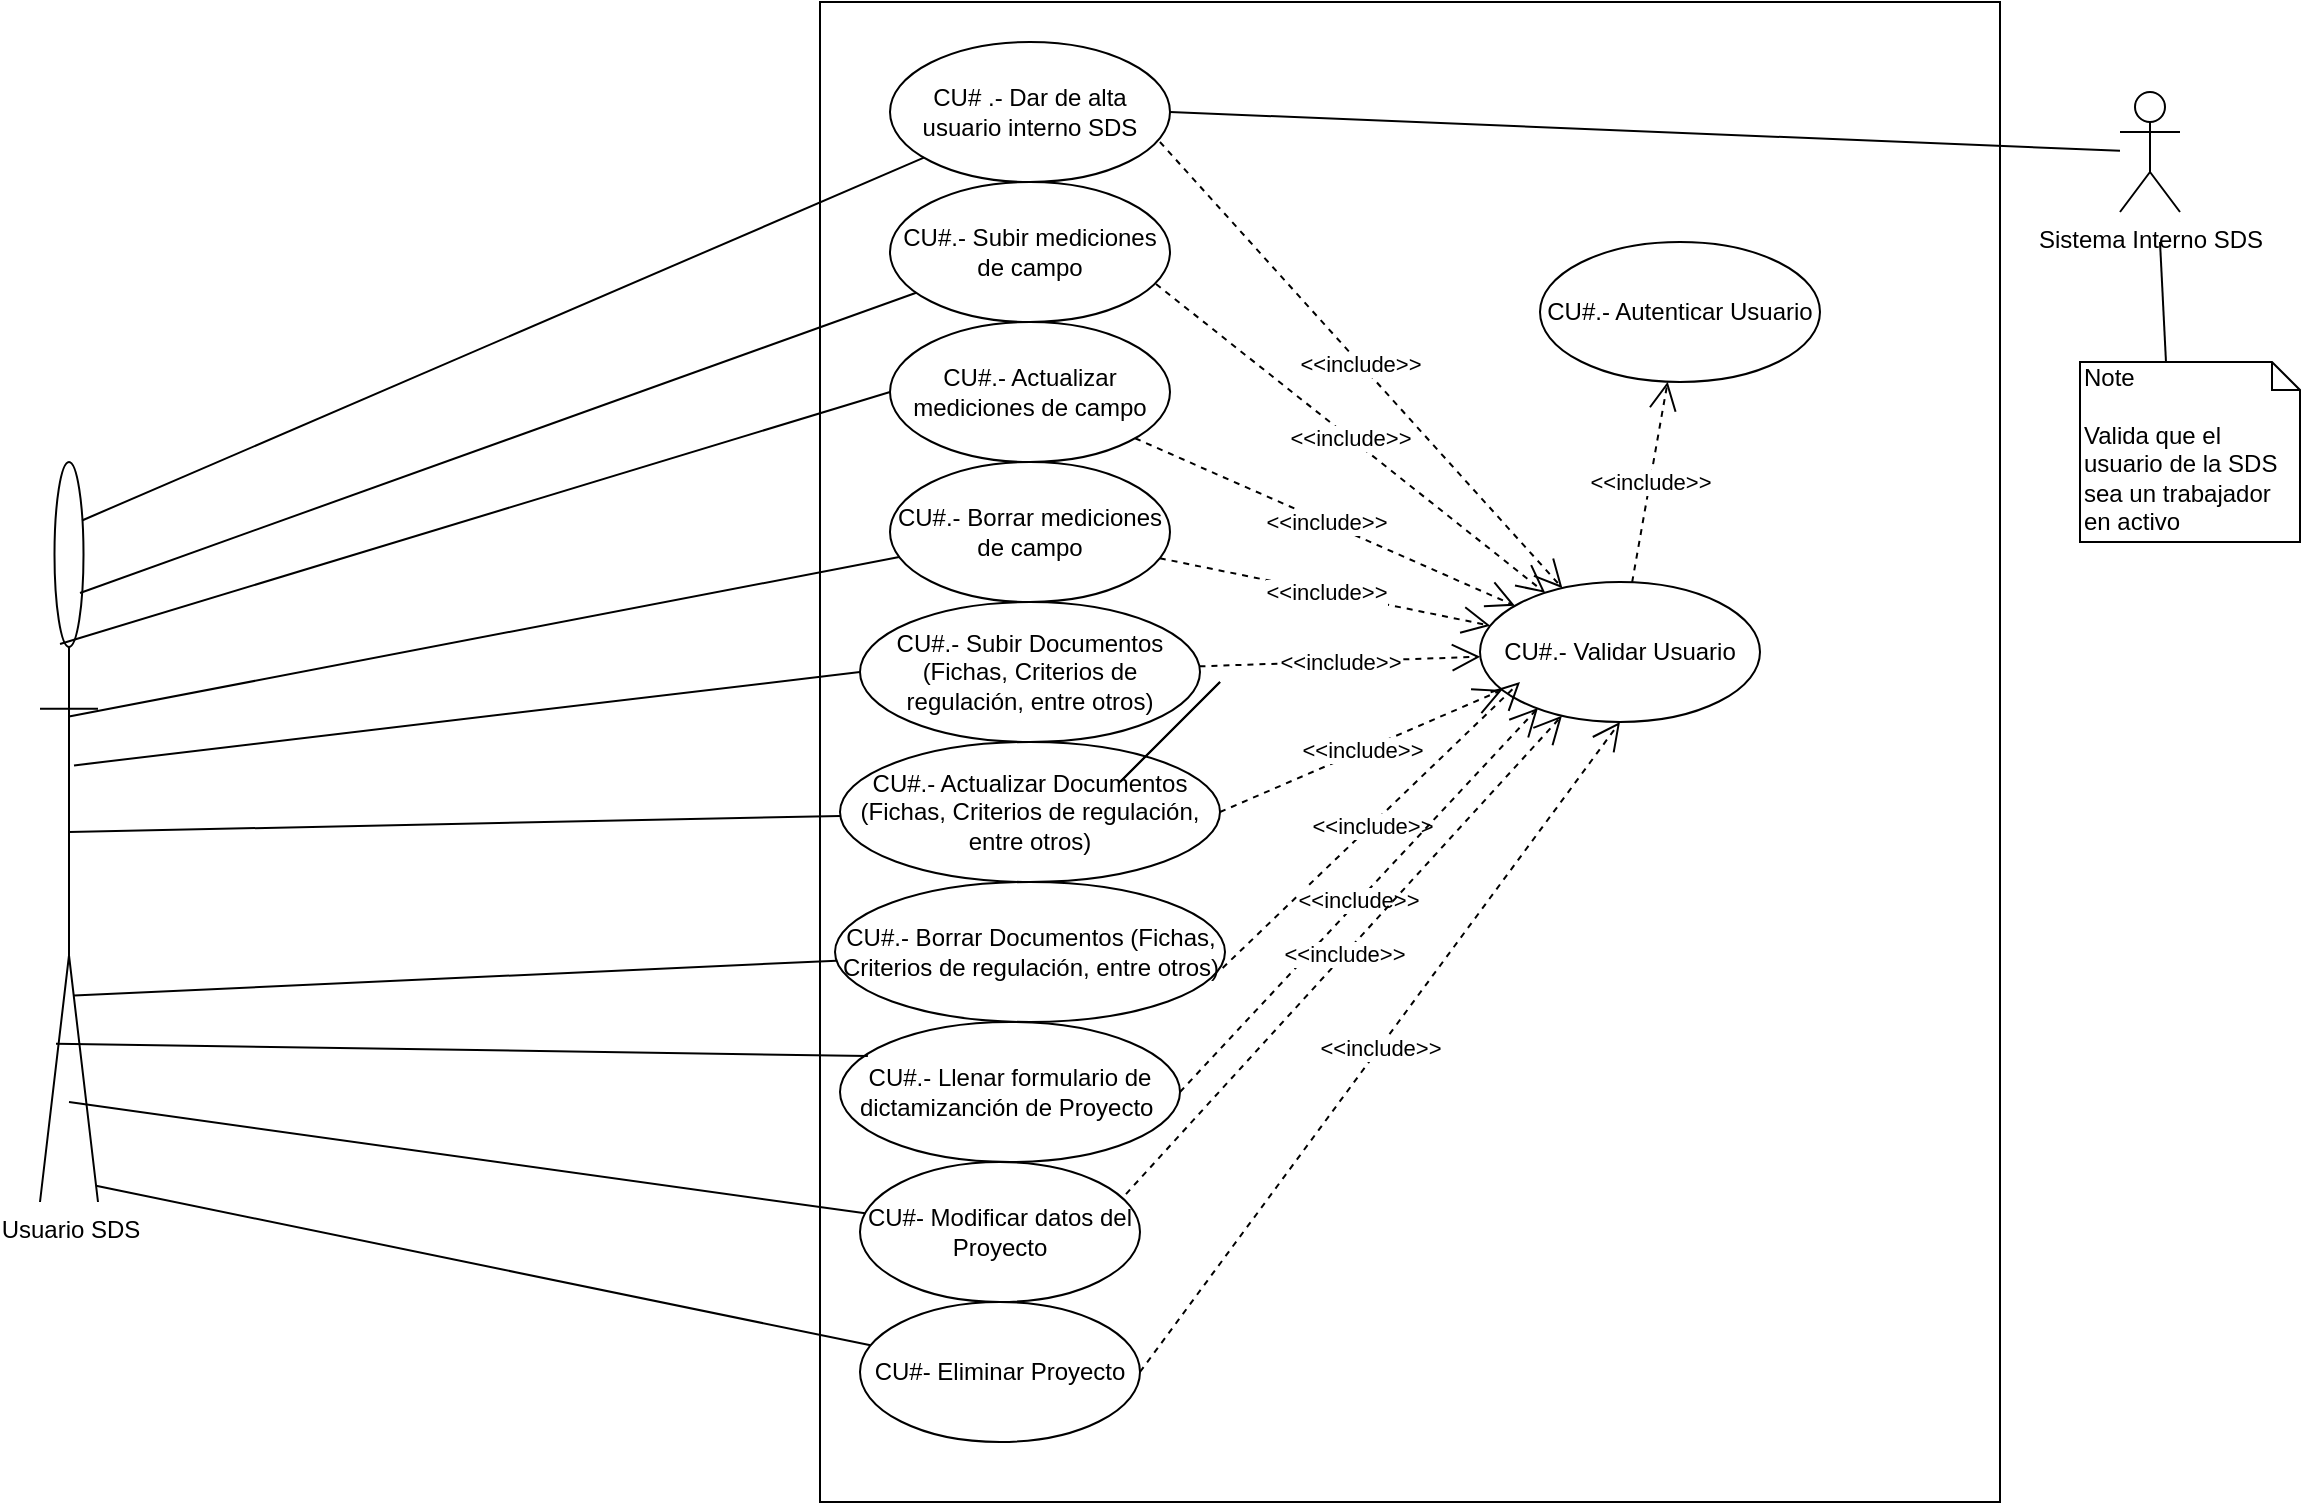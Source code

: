 <mxfile version="13.0.3" type="device"><diagram name="Page-1" id="e7e014a7-5840-1c2e-5031-d8a46d1fe8dd"><mxGraphModel dx="1422" dy="825" grid="1" gridSize="10" guides="1" tooltips="1" connect="1" arrows="1" fold="1" page="1" pageScale="1" pageWidth="1169" pageHeight="826" background="#ffffff" math="0" shadow="0"><root><mxCell id="0"/><mxCell id="1" parent="0"/><object label="Usuario SDS" id="qcaM_lAF0_7vFnAEi3oI-41"><mxCell style="shape=umlActor;verticalLabelPosition=bottom;labelBackgroundColor=#ffffff;verticalAlign=top;html=1;" parent="1" vertex="1"><mxGeometry x="20" y="290" width="29" height="370" as="geometry"/></mxCell></object><mxCell id="qcaM_lAF0_7vFnAEi3oI-56" value="" style="rounded=0;whiteSpace=wrap;html=1;" parent="1" vertex="1"><mxGeometry x="410" y="60" width="590" height="750" as="geometry"/></mxCell><mxCell id="qcaM_lAF0_7vFnAEi3oI-57" value="Sistema Interno SDS&lt;br&gt;" style="shape=umlActor;verticalLabelPosition=bottom;labelBackgroundColor=#ffffff;verticalAlign=top;html=1;" parent="1" vertex="1"><mxGeometry x="1060" y="105" width="30" height="60" as="geometry"/></mxCell><mxCell id="qcaM_lAF0_7vFnAEi3oI-62" value="CU# .- Dar de alta usuario interno SDS" style="ellipse;whiteSpace=wrap;html=1;" parent="1" vertex="1"><mxGeometry x="445" y="80" width="140" height="70" as="geometry"/></mxCell><mxCell id="qcaM_lAF0_7vFnAEi3oI-63" value="" style="endArrow=none;html=1;exitX=0.724;exitY=0.079;exitDx=0;exitDy=0;exitPerimeter=0;" parent="1" target="qcaM_lAF0_7vFnAEi3oI-62" edge="1" source="qcaM_lAF0_7vFnAEi3oI-41"><mxGeometry width="50" height="50" relative="1" as="geometry"><mxPoint x="230" y="150" as="sourcePoint"/><mxPoint x="300" y="140" as="targetPoint"/></mxGeometry></mxCell><mxCell id="qcaM_lAF0_7vFnAEi3oI-64" value="" style="endArrow=none;html=1;exitX=1;exitY=0.5;exitDx=0;exitDy=0;" parent="1" source="qcaM_lAF0_7vFnAEi3oI-62" target="qcaM_lAF0_7vFnAEi3oI-57" edge="1"><mxGeometry width="50" height="50" relative="1" as="geometry"><mxPoint x="780" y="165" as="sourcePoint"/><mxPoint x="930" y="147" as="targetPoint"/></mxGeometry></mxCell><mxCell id="qcaM_lAF0_7vFnAEi3oI-66" value="CU#.- Subir mediciones de campo" style="ellipse;whiteSpace=wrap;html=1;" parent="1" vertex="1"><mxGeometry x="445" y="150" width="140" height="70" as="geometry"/></mxCell><mxCell id="qcaM_lAF0_7vFnAEi3oI-67" value="CU#.- Actualizar mediciones de campo" style="ellipse;whiteSpace=wrap;html=1;" parent="1" vertex="1"><mxGeometry x="445" y="220" width="140" height="70" as="geometry"/></mxCell><mxCell id="qcaM_lAF0_7vFnAEi3oI-68" value="CU#.- Borrar mediciones de campo" style="ellipse;whiteSpace=wrap;html=1;" parent="1" vertex="1"><mxGeometry x="445" y="290" width="140" height="70" as="geometry"/></mxCell><mxCell id="qcaM_lAF0_7vFnAEi3oI-69" value="CU#.- Subir Documentos (Fichas, Criterios de regulación, entre otros)" style="ellipse;whiteSpace=wrap;html=1;" parent="1" vertex="1"><mxGeometry x="430" y="360" width="170" height="70" as="geometry"/></mxCell><mxCell id="qcaM_lAF0_7vFnAEi3oI-70" value="CU#.- Actualizar Documentos (Fichas, Criterios de regulación, entre otros)" style="ellipse;whiteSpace=wrap;html=1;" parent="1" vertex="1"><mxGeometry x="420" y="430" width="190" height="70" as="geometry"/></mxCell><mxCell id="qcaM_lAF0_7vFnAEi3oI-72" value="CU#.- Borrar Documentos (Fichas, Criterios de regulación, entre otros)" style="ellipse;whiteSpace=wrap;html=1;" parent="1" vertex="1"><mxGeometry x="417.5" y="500" width="195" height="70" as="geometry"/></mxCell><mxCell id="qcaM_lAF0_7vFnAEi3oI-74" value="CU#.- Validar Usuario" style="ellipse;whiteSpace=wrap;html=1;" parent="1" vertex="1"><mxGeometry x="740" y="350" width="140" height="70" as="geometry"/></mxCell><mxCell id="qcaM_lAF0_7vFnAEi3oI-75" value="CU#.- Autenticar Usuario" style="ellipse;whiteSpace=wrap;html=1;" parent="1" vertex="1"><mxGeometry x="770" y="180" width="140" height="70" as="geometry"/></mxCell><mxCell id="qcaM_lAF0_7vFnAEi3oI-77" value="&amp;lt;&amp;lt;include&amp;gt;&amp;gt;" style="endArrow=open;endSize=12;dashed=1;html=1;exitX=0.95;exitY=0.729;exitDx=0;exitDy=0;exitPerimeter=0;" parent="1" source="qcaM_lAF0_7vFnAEi3oI-66" target="qcaM_lAF0_7vFnAEi3oI-74" edge="1"><mxGeometry width="160" relative="1" as="geometry"><mxPoint x="585" y="207.5" as="sourcePoint"/><mxPoint x="680" y="208" as="targetPoint"/></mxGeometry></mxCell><mxCell id="qcaM_lAF0_7vFnAEi3oI-78" value="&amp;lt;&amp;lt;include&amp;gt;&amp;gt;" style="endArrow=open;endSize=12;dashed=1;html=1;" parent="1" source="qcaM_lAF0_7vFnAEi3oI-74" target="qcaM_lAF0_7vFnAEi3oI-75" edge="1"><mxGeometry width="160" relative="1" as="geometry"><mxPoint x="820" y="199.5" as="sourcePoint"/><mxPoint x="915" y="200" as="targetPoint"/></mxGeometry></mxCell><mxCell id="qcaM_lAF0_7vFnAEi3oI-80" value="&amp;lt;&amp;lt;include&amp;gt;&amp;gt;" style="endArrow=open;endSize=12;dashed=1;html=1;" parent="1" source="qcaM_lAF0_7vFnAEi3oI-67" target="qcaM_lAF0_7vFnAEi3oI-74" edge="1"><mxGeometry width="160" relative="1" as="geometry"><mxPoint x="595" y="217.5" as="sourcePoint"/><mxPoint x="690" y="218" as="targetPoint"/></mxGeometry></mxCell><mxCell id="qcaM_lAF0_7vFnAEi3oI-81" value="&amp;lt;&amp;lt;include&amp;gt;&amp;gt;" style="endArrow=open;endSize=12;dashed=1;html=1;" parent="1" source="qcaM_lAF0_7vFnAEi3oI-68" target="qcaM_lAF0_7vFnAEi3oI-74" edge="1"><mxGeometry width="160" relative="1" as="geometry"><mxPoint x="577.55" y="281.878" as="sourcePoint"/><mxPoint x="700" y="228" as="targetPoint"/></mxGeometry></mxCell><mxCell id="qcaM_lAF0_7vFnAEi3oI-82" value="&amp;lt;&amp;lt;include&amp;gt;&amp;gt;" style="endArrow=open;endSize=12;dashed=1;html=1;" parent="1" source="qcaM_lAF0_7vFnAEi3oI-69" target="qcaM_lAF0_7vFnAEi3oI-74" edge="1"><mxGeometry width="160" relative="1" as="geometry"><mxPoint x="587.55" y="291.878" as="sourcePoint"/><mxPoint x="710" y="238" as="targetPoint"/></mxGeometry></mxCell><mxCell id="qcaM_lAF0_7vFnAEi3oI-83" value="&amp;lt;&amp;lt;include&amp;gt;&amp;gt;" style="endArrow=open;endSize=12;dashed=1;html=1;exitX=1;exitY=0.5;exitDx=0;exitDy=0;entryX=0.079;entryY=0.771;entryDx=0;entryDy=0;entryPerimeter=0;" parent="1" source="qcaM_lAF0_7vFnAEi3oI-70" target="qcaM_lAF0_7vFnAEi3oI-74" edge="1"><mxGeometry width="160" relative="1" as="geometry"><mxPoint x="597.55" y="301.878" as="sourcePoint"/><mxPoint x="720" y="248" as="targetPoint"/></mxGeometry></mxCell><mxCell id="qcaM_lAF0_7vFnAEi3oI-84" value="&amp;lt;&amp;lt;include&amp;gt;&amp;gt;" style="endArrow=open;endSize=12;dashed=1;html=1;exitX=0.994;exitY=0.614;exitDx=0;exitDy=0;exitPerimeter=0;" parent="1" source="qcaM_lAF0_7vFnAEi3oI-72" edge="1"><mxGeometry width="160" relative="1" as="geometry"><mxPoint x="607.55" y="311.878" as="sourcePoint"/><mxPoint x="760" y="400" as="targetPoint"/></mxGeometry></mxCell><mxCell id="qcaM_lAF0_7vFnAEi3oI-86" value="&amp;lt;&amp;lt;include&amp;gt;&amp;gt;" style="endArrow=open;endSize=12;dashed=1;html=1;exitX=0.964;exitY=0.714;exitDx=0;exitDy=0;exitPerimeter=0;" parent="1" source="qcaM_lAF0_7vFnAEi3oI-62" target="qcaM_lAF0_7vFnAEi3oI-74" edge="1"><mxGeometry width="160" relative="1" as="geometry"><mxPoint x="570" y="134.02" as="sourcePoint"/><mxPoint x="757.451" y="281.982" as="targetPoint"/></mxGeometry></mxCell><mxCell id="qcaM_lAF0_7vFnAEi3oI-87" value="CU#.- Llenar formulario de dictamizanción de Proyecto&amp;nbsp;" style="ellipse;whiteSpace=wrap;html=1;" parent="1" vertex="1"><mxGeometry x="420" y="570" width="170" height="70" as="geometry"/></mxCell><mxCell id="qcaM_lAF0_7vFnAEi3oI-88" value="CU#- Modificar datos del Proyecto" style="ellipse;whiteSpace=wrap;html=1;" parent="1" vertex="1"><mxGeometry x="430" y="640" width="140" height="70" as="geometry"/></mxCell><mxCell id="qcaM_lAF0_7vFnAEi3oI-91" value="CU#- Eliminar Proyecto" style="ellipse;whiteSpace=wrap;html=1;" parent="1" vertex="1"><mxGeometry x="430" y="710" width="140" height="70" as="geometry"/></mxCell><mxCell id="qcaM_lAF0_7vFnAEi3oI-92" value="&amp;lt;&amp;lt;include&amp;gt;&amp;gt;" style="endArrow=open;endSize=12;dashed=1;html=1;exitX=1;exitY=0.5;exitDx=0;exitDy=0;entryX=0.207;entryY=0.9;entryDx=0;entryDy=0;entryPerimeter=0;" parent="1" source="qcaM_lAF0_7vFnAEi3oI-87" target="qcaM_lAF0_7vFnAEi3oI-74" edge="1"><mxGeometry width="160" relative="1" as="geometry"><mxPoint x="621.33" y="552.98" as="sourcePoint"/><mxPoint x="830" y="420" as="targetPoint"/></mxGeometry></mxCell><mxCell id="qcaM_lAF0_7vFnAEi3oI-93" value="&amp;lt;&amp;lt;include&amp;gt;&amp;gt;" style="endArrow=open;endSize=12;dashed=1;html=1;exitX=0.95;exitY=0.229;exitDx=0;exitDy=0;exitPerimeter=0;" parent="1" source="qcaM_lAF0_7vFnAEi3oI-88" target="qcaM_lAF0_7vFnAEi3oI-74" edge="1"><mxGeometry width="160" relative="1" as="geometry"><mxPoint x="600" y="615" as="sourcePoint"/><mxPoint x="778.98" y="423" as="targetPoint"/></mxGeometry></mxCell><mxCell id="qcaM_lAF0_7vFnAEi3oI-94" value="&amp;lt;&amp;lt;include&amp;gt;&amp;gt;" style="endArrow=open;endSize=12;dashed=1;html=1;exitX=1;exitY=0.5;exitDx=0;exitDy=0;entryX=0.5;entryY=1;entryDx=0;entryDy=0;" parent="1" source="qcaM_lAF0_7vFnAEi3oI-91" target="qcaM_lAF0_7vFnAEi3oI-74" edge="1"><mxGeometry width="160" relative="1" as="geometry"><mxPoint x="610" y="625" as="sourcePoint"/><mxPoint x="788.98" y="433" as="targetPoint"/></mxGeometry></mxCell><mxCell id="qcaM_lAF0_7vFnAEi3oI-95" value="Note&lt;br&gt;&lt;br&gt;Valida que el usuario de la SDS sea un trabajador en activo&lt;br&gt;" style="shape=note;whiteSpace=wrap;html=1;size=14;verticalAlign=top;align=left;spacingTop=-6;" parent="1" vertex="1"><mxGeometry x="1040" y="240" width="110" height="90" as="geometry"/></mxCell><mxCell id="qcaM_lAF0_7vFnAEi3oI-96" value="" style="endArrow=none;html=1;exitX=0;exitY=0;exitDx=43;exitDy=0;exitPerimeter=0;" parent="1" source="qcaM_lAF0_7vFnAEi3oI-95" edge="1"><mxGeometry width="50" height="50" relative="1" as="geometry"><mxPoint x="1030" y="230" as="sourcePoint"/><mxPoint x="1080" y="180" as="targetPoint"/><Array as="points"/></mxGeometry></mxCell><mxCell id="P68j6ORzhB87_hPK1uov-1" value="" style="endArrow=none;html=1;" edge="1" parent="1"><mxGeometry width="50" height="50" relative="1" as="geometry"><mxPoint x="560" y="450" as="sourcePoint"/><mxPoint x="610" y="400" as="targetPoint"/></mxGeometry></mxCell><mxCell id="P68j6ORzhB87_hPK1uov-2" value="" style="endArrow=none;html=1;exitX=0.69;exitY=0.177;exitDx=0;exitDy=0;exitPerimeter=0;" edge="1" parent="1" source="qcaM_lAF0_7vFnAEi3oI-41" target="qcaM_lAF0_7vFnAEi3oI-66"><mxGeometry width="50" height="50" relative="1" as="geometry"><mxPoint x="290" y="320" as="sourcePoint"/><mxPoint x="340" y="270" as="targetPoint"/></mxGeometry></mxCell><mxCell id="P68j6ORzhB87_hPK1uov-3" value="" style="endArrow=none;html=1;" edge="1" parent="1"><mxGeometry width="50" height="50" relative="1" as="geometry"><mxPoint x="560" y="450" as="sourcePoint"/><mxPoint x="610" y="400" as="targetPoint"/></mxGeometry></mxCell><mxCell id="P68j6ORzhB87_hPK1uov-4" value="" style="endArrow=none;html=1;entryX=0;entryY=0.5;entryDx=0;entryDy=0;exitX=0.345;exitY=0.246;exitDx=0;exitDy=0;exitPerimeter=0;" edge="1" parent="1" source="qcaM_lAF0_7vFnAEi3oI-41" target="qcaM_lAF0_7vFnAEi3oI-67"><mxGeometry width="50" height="50" relative="1" as="geometry"><mxPoint x="160" y="530" as="sourcePoint"/><mxPoint x="210" y="480" as="targetPoint"/></mxGeometry></mxCell><mxCell id="P68j6ORzhB87_hPK1uov-5" value="" style="endArrow=none;html=1;exitX=0.5;exitY=0.344;exitDx=0;exitDy=0;exitPerimeter=0;" edge="1" parent="1" source="qcaM_lAF0_7vFnAEi3oI-41" target="qcaM_lAF0_7vFnAEi3oI-68"><mxGeometry width="50" height="50" relative="1" as="geometry"><mxPoint x="130" y="420" as="sourcePoint"/><mxPoint x="220" y="500" as="targetPoint"/></mxGeometry></mxCell><mxCell id="P68j6ORzhB87_hPK1uov-6" value="" style="endArrow=none;html=1;entryX=0;entryY=0.5;entryDx=0;entryDy=0;exitX=0.586;exitY=0.41;exitDx=0;exitDy=0;exitPerimeter=0;" edge="1" parent="1" source="qcaM_lAF0_7vFnAEi3oI-41" target="qcaM_lAF0_7vFnAEi3oI-69"><mxGeometry width="50" height="50" relative="1" as="geometry"><mxPoint x="190" y="540" as="sourcePoint"/><mxPoint x="240" y="490" as="targetPoint"/></mxGeometry></mxCell><mxCell id="P68j6ORzhB87_hPK1uov-7" value="" style="endArrow=none;html=1;entryX=0.5;entryY=0.5;entryDx=0;entryDy=0;entryPerimeter=0;" edge="1" parent="1" source="qcaM_lAF0_7vFnAEi3oI-70" target="qcaM_lAF0_7vFnAEi3oI-41"><mxGeometry width="50" height="50" relative="1" as="geometry"><mxPoint x="470" y="420" as="sourcePoint"/><mxPoint x="520" y="370" as="targetPoint"/></mxGeometry></mxCell><mxCell id="P68j6ORzhB87_hPK1uov-10" value="" style="endArrow=none;html=1;exitX=0.586;exitY=0.721;exitDx=0;exitDy=0;exitPerimeter=0;" edge="1" parent="1" source="qcaM_lAF0_7vFnAEi3oI-41" target="qcaM_lAF0_7vFnAEi3oI-72"><mxGeometry width="50" height="50" relative="1" as="geometry"><mxPoint x="390" y="460" as="sourcePoint"/><mxPoint x="440" y="410" as="targetPoint"/></mxGeometry></mxCell><mxCell id="P68j6ORzhB87_hPK1uov-11" value="" style="endArrow=none;html=1;exitX=0.276;exitY=0.786;exitDx=0;exitDy=0;exitPerimeter=0;entryX=0.082;entryY=0.243;entryDx=0;entryDy=0;entryPerimeter=0;" edge="1" parent="1" source="qcaM_lAF0_7vFnAEi3oI-41" target="qcaM_lAF0_7vFnAEi3oI-87"><mxGeometry width="50" height="50" relative="1" as="geometry"><mxPoint x="420" y="490" as="sourcePoint"/><mxPoint x="470" y="440" as="targetPoint"/></mxGeometry></mxCell><mxCell id="P68j6ORzhB87_hPK1uov-12" value="" style="endArrow=none;html=1;exitX=0.5;exitY=0.865;exitDx=0;exitDy=0;exitPerimeter=0;" edge="1" parent="1" source="qcaM_lAF0_7vFnAEi3oI-41" target="qcaM_lAF0_7vFnAEi3oI-88"><mxGeometry width="50" height="50" relative="1" as="geometry"><mxPoint x="440" y="500" as="sourcePoint"/><mxPoint x="490" y="450" as="targetPoint"/></mxGeometry></mxCell><mxCell id="P68j6ORzhB87_hPK1uov-13" value="" style="endArrow=none;html=1;exitX=0.966;exitY=0.978;exitDx=0;exitDy=0;exitPerimeter=0;" edge="1" parent="1" source="qcaM_lAF0_7vFnAEi3oI-41" target="qcaM_lAF0_7vFnAEi3oI-91"><mxGeometry width="50" height="50" relative="1" as="geometry"><mxPoint x="440" y="500" as="sourcePoint"/><mxPoint x="490" y="450" as="targetPoint"/></mxGeometry></mxCell></root></mxGraphModel></diagram></mxfile>